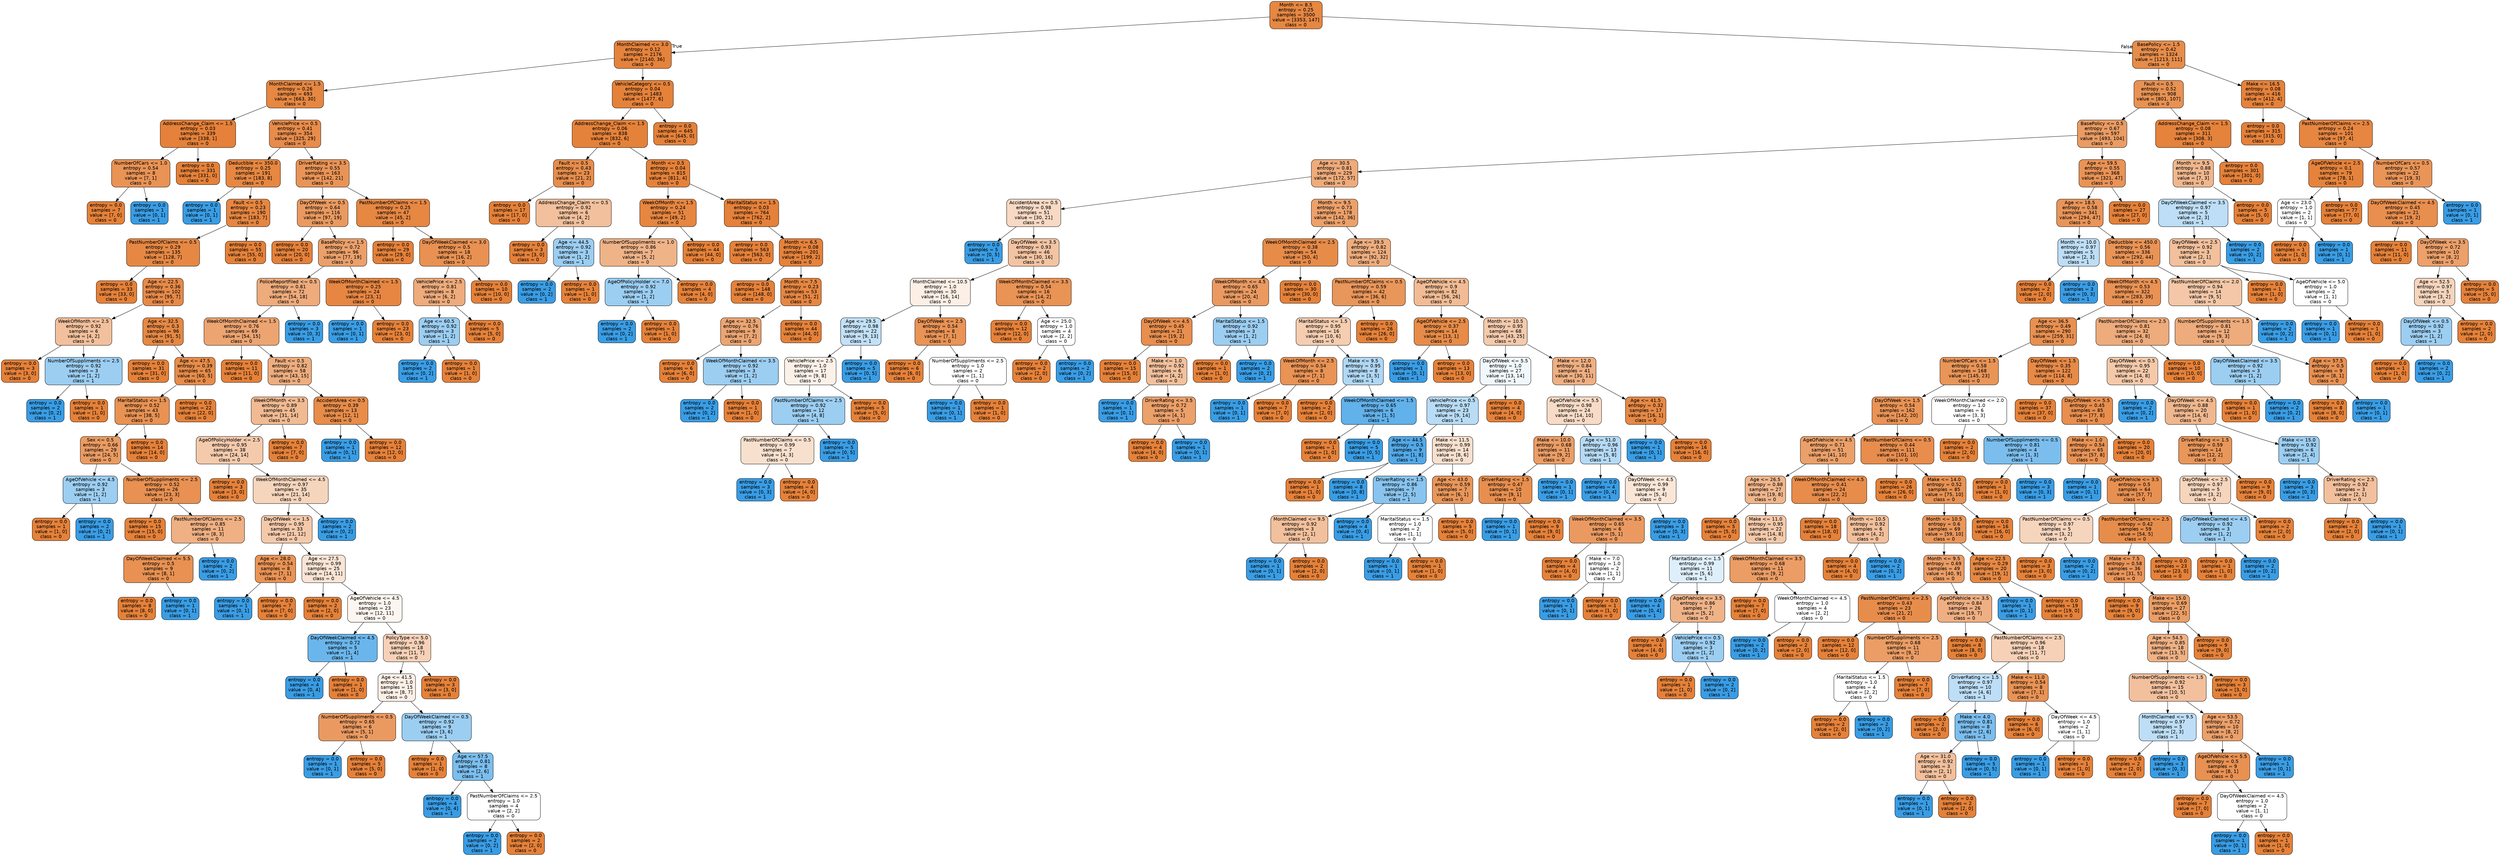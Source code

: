 digraph Tree {
node [shape=box, style="filled, rounded", color="black", fontname=helvetica] ;
edge [fontname=helvetica] ;
0 [label="Month <= 8.5\nentropy = 0.25\nsamples = 3500\nvalue = [3353, 147]\nclass = 0", fillcolor="#e68742"] ;
1 [label="MonthClaimed <= 3.0\nentropy = 0.12\nsamples = 2176\nvalue = [2140, 36]\nclass = 0", fillcolor="#e5833c"] ;
0 -> 1 [labeldistance=2.5, labelangle=45, headlabel="True"] ;
2 [label="MonthClaimed <= 1.5\nentropy = 0.26\nsamples = 693\nvalue = [663, 30]\nclass = 0", fillcolor="#e68742"] ;
1 -> 2 ;
3 [label="AddressChange_Claim <= 1.5\nentropy = 0.03\nsamples = 339\nvalue = [338, 1]\nclass = 0", fillcolor="#e5813a"] ;
2 -> 3 ;
4 [label="NumberOfCars <= 1.0\nentropy = 0.54\nsamples = 8\nvalue = [7, 1]\nclass = 0", fillcolor="#e99355"] ;
3 -> 4 ;
5 [label="entropy = 0.0\nsamples = 7\nvalue = [7, 0]\nclass = 0", fillcolor="#e58139"] ;
4 -> 5 ;
6 [label="entropy = 0.0\nsamples = 1\nvalue = [0, 1]\nclass = 1", fillcolor="#399de5"] ;
4 -> 6 ;
7 [label="entropy = 0.0\nsamples = 331\nvalue = [331, 0]\nclass = 0", fillcolor="#e58139"] ;
3 -> 7 ;
8 [label="VehiclePrice <= 0.5\nentropy = 0.41\nsamples = 354\nvalue = [325, 29]\nclass = 0", fillcolor="#e78c4b"] ;
2 -> 8 ;
9 [label="Deductible <= 350.0\nentropy = 0.25\nsamples = 191\nvalue = [183, 8]\nclass = 0", fillcolor="#e68742"] ;
8 -> 9 ;
10 [label="entropy = 0.0\nsamples = 1\nvalue = [0, 1]\nclass = 1", fillcolor="#399de5"] ;
9 -> 10 ;
11 [label="Fault <= 0.5\nentropy = 0.23\nsamples = 190\nvalue = [183, 7]\nclass = 0", fillcolor="#e68641"] ;
9 -> 11 ;
12 [label="PastNumberOfClaims <= 0.5\nentropy = 0.29\nsamples = 135\nvalue = [128, 7]\nclass = 0", fillcolor="#e68844"] ;
11 -> 12 ;
13 [label="entropy = 0.0\nsamples = 33\nvalue = [33, 0]\nclass = 0", fillcolor="#e58139"] ;
12 -> 13 ;
14 [label="Age <= 22.5\nentropy = 0.36\nsamples = 102\nvalue = [95, 7]\nclass = 0", fillcolor="#e78a48"] ;
12 -> 14 ;
15 [label="WeekOfMonth <= 2.5\nentropy = 0.92\nsamples = 6\nvalue = [4, 2]\nclass = 0", fillcolor="#f2c09c"] ;
14 -> 15 ;
16 [label="entropy = 0.0\nsamples = 3\nvalue = [3, 0]\nclass = 0", fillcolor="#e58139"] ;
15 -> 16 ;
17 [label="NumberOfSuppliments <= 2.5\nentropy = 0.92\nsamples = 3\nvalue = [1, 2]\nclass = 1", fillcolor="#9ccef2"] ;
15 -> 17 ;
18 [label="entropy = 0.0\nsamples = 2\nvalue = [0, 2]\nclass = 1", fillcolor="#399de5"] ;
17 -> 18 ;
19 [label="entropy = 0.0\nsamples = 1\nvalue = [1, 0]\nclass = 0", fillcolor="#e58139"] ;
17 -> 19 ;
20 [label="Age <= 32.5\nentropy = 0.3\nsamples = 96\nvalue = [91, 5]\nclass = 0", fillcolor="#e68844"] ;
14 -> 20 ;
21 [label="entropy = 0.0\nsamples = 31\nvalue = [31, 0]\nclass = 0", fillcolor="#e58139"] ;
20 -> 21 ;
22 [label="Age <= 47.5\nentropy = 0.39\nsamples = 65\nvalue = [60, 5]\nclass = 0", fillcolor="#e78c49"] ;
20 -> 22 ;
23 [label="MaritalStatus <= 1.5\nentropy = 0.52\nsamples = 43\nvalue = [38, 5]\nclass = 0", fillcolor="#e89253"] ;
22 -> 23 ;
24 [label="Sex <= 0.5\nentropy = 0.66\nsamples = 29\nvalue = [24, 5]\nclass = 0", fillcolor="#ea9b62"] ;
23 -> 24 ;
25 [label="AgeOfVehicle <= 4.5\nentropy = 0.92\nsamples = 3\nvalue = [1, 2]\nclass = 1", fillcolor="#9ccef2"] ;
24 -> 25 ;
26 [label="entropy = 0.0\nsamples = 1\nvalue = [1, 0]\nclass = 0", fillcolor="#e58139"] ;
25 -> 26 ;
27 [label="entropy = 0.0\nsamples = 2\nvalue = [0, 2]\nclass = 1", fillcolor="#399de5"] ;
25 -> 27 ;
28 [label="NumberOfSuppliments <= 2.5\nentropy = 0.52\nsamples = 26\nvalue = [23, 3]\nclass = 0", fillcolor="#e89153"] ;
24 -> 28 ;
29 [label="entropy = 0.0\nsamples = 15\nvalue = [15, 0]\nclass = 0", fillcolor="#e58139"] ;
28 -> 29 ;
30 [label="PastNumberOfClaims <= 2.5\nentropy = 0.85\nsamples = 11\nvalue = [8, 3]\nclass = 0", fillcolor="#efb083"] ;
28 -> 30 ;
31 [label="DayOfWeekClaimed <= 5.5\nentropy = 0.5\nsamples = 9\nvalue = [8, 1]\nclass = 0", fillcolor="#e89152"] ;
30 -> 31 ;
32 [label="entropy = 0.0\nsamples = 8\nvalue = [8, 0]\nclass = 0", fillcolor="#e58139"] ;
31 -> 32 ;
33 [label="entropy = 0.0\nsamples = 1\nvalue = [0, 1]\nclass = 1", fillcolor="#399de5"] ;
31 -> 33 ;
34 [label="entropy = 0.0\nsamples = 2\nvalue = [0, 2]\nclass = 1", fillcolor="#399de5"] ;
30 -> 34 ;
35 [label="entropy = 0.0\nsamples = 14\nvalue = [14, 0]\nclass = 0", fillcolor="#e58139"] ;
23 -> 35 ;
36 [label="entropy = 0.0\nsamples = 22\nvalue = [22, 0]\nclass = 0", fillcolor="#e58139"] ;
22 -> 36 ;
37 [label="entropy = 0.0\nsamples = 55\nvalue = [55, 0]\nclass = 0", fillcolor="#e58139"] ;
11 -> 37 ;
38 [label="DriverRating <= 3.5\nentropy = 0.55\nsamples = 163\nvalue = [142, 21]\nclass = 0", fillcolor="#e99456"] ;
8 -> 38 ;
39 [label="DayOfWeek <= 0.5\nentropy = 0.64\nsamples = 116\nvalue = [97, 19]\nclass = 0", fillcolor="#ea9a60"] ;
38 -> 39 ;
40 [label="entropy = 0.0\nsamples = 20\nvalue = [20, 0]\nclass = 0", fillcolor="#e58139"] ;
39 -> 40 ;
41 [label="BasePolicy <= 1.5\nentropy = 0.72\nsamples = 96\nvalue = [77, 19]\nclass = 0", fillcolor="#eba06a"] ;
39 -> 41 ;
42 [label="PoliceReportFiled <= 0.5\nentropy = 0.81\nsamples = 72\nvalue = [54, 18]\nclass = 0", fillcolor="#eeab7b"] ;
41 -> 42 ;
43 [label="WeekOfMonthClaimed <= 1.5\nentropy = 0.76\nsamples = 69\nvalue = [54, 15]\nclass = 0", fillcolor="#eca470"] ;
42 -> 43 ;
44 [label="entropy = 0.0\nsamples = 11\nvalue = [11, 0]\nclass = 0", fillcolor="#e58139"] ;
43 -> 44 ;
45 [label="Fault <= 0.5\nentropy = 0.82\nsamples = 58\nvalue = [43, 15]\nclass = 0", fillcolor="#eead7e"] ;
43 -> 45 ;
46 [label="WeekOfMonth <= 3.5\nentropy = 0.89\nsamples = 45\nvalue = [31, 14]\nclass = 0", fillcolor="#f1ba92"] ;
45 -> 46 ;
47 [label="AgeOfPolicyHolder <= 2.5\nentropy = 0.95\nsamples = 38\nvalue = [24, 14]\nclass = 0", fillcolor="#f4caac"] ;
46 -> 47 ;
48 [label="entropy = 0.0\nsamples = 3\nvalue = [3, 0]\nclass = 0", fillcolor="#e58139"] ;
47 -> 48 ;
49 [label="WeekOfMonthClaimed <= 4.5\nentropy = 0.97\nsamples = 35\nvalue = [21, 14]\nclass = 0", fillcolor="#f6d5bd"] ;
47 -> 49 ;
50 [label="DayOfWeek <= 1.5\nentropy = 0.95\nsamples = 33\nvalue = [21, 12]\nclass = 0", fillcolor="#f4c9aa"] ;
49 -> 50 ;
51 [label="Age <= 28.0\nentropy = 0.54\nsamples = 8\nvalue = [7, 1]\nclass = 0", fillcolor="#e99355"] ;
50 -> 51 ;
52 [label="entropy = 0.0\nsamples = 1\nvalue = [0, 1]\nclass = 1", fillcolor="#399de5"] ;
51 -> 52 ;
53 [label="entropy = 0.0\nsamples = 7\nvalue = [7, 0]\nclass = 0", fillcolor="#e58139"] ;
51 -> 53 ;
54 [label="Age <= 27.5\nentropy = 0.99\nsamples = 25\nvalue = [14, 11]\nclass = 0", fillcolor="#f9e4d5"] ;
50 -> 54 ;
55 [label="entropy = 0.0\nsamples = 2\nvalue = [2, 0]\nclass = 0", fillcolor="#e58139"] ;
54 -> 55 ;
56 [label="AgeOfVehicle <= 4.5\nentropy = 1.0\nsamples = 23\nvalue = [12, 11]\nclass = 0", fillcolor="#fdf5ef"] ;
54 -> 56 ;
57 [label="DayOfWeekClaimed <= 4.5\nentropy = 0.72\nsamples = 5\nvalue = [1, 4]\nclass = 1", fillcolor="#6ab6ec"] ;
56 -> 57 ;
58 [label="entropy = 0.0\nsamples = 4\nvalue = [0, 4]\nclass = 1", fillcolor="#399de5"] ;
57 -> 58 ;
59 [label="entropy = 0.0\nsamples = 1\nvalue = [1, 0]\nclass = 0", fillcolor="#e58139"] ;
57 -> 59 ;
60 [label="PolicyType <= 5.0\nentropy = 0.96\nsamples = 18\nvalue = [11, 7]\nclass = 0", fillcolor="#f6d1b7"] ;
56 -> 60 ;
61 [label="Age <= 41.5\nentropy = 1.0\nsamples = 15\nvalue = [8, 7]\nclass = 0", fillcolor="#fcefe6"] ;
60 -> 61 ;
62 [label="NumberOfSuppliments <= 0.5\nentropy = 0.65\nsamples = 6\nvalue = [5, 1]\nclass = 0", fillcolor="#ea9a61"] ;
61 -> 62 ;
63 [label="entropy = 0.0\nsamples = 1\nvalue = [0, 1]\nclass = 1", fillcolor="#399de5"] ;
62 -> 63 ;
64 [label="entropy = 0.0\nsamples = 5\nvalue = [5, 0]\nclass = 0", fillcolor="#e58139"] ;
62 -> 64 ;
65 [label="DayOfWeekClaimed <= 0.5\nentropy = 0.92\nsamples = 9\nvalue = [3, 6]\nclass = 1", fillcolor="#9ccef2"] ;
61 -> 65 ;
66 [label="entropy = 0.0\nsamples = 1\nvalue = [1, 0]\nclass = 0", fillcolor="#e58139"] ;
65 -> 66 ;
67 [label="Age <= 57.5\nentropy = 0.81\nsamples = 8\nvalue = [2, 6]\nclass = 1", fillcolor="#7bbeee"] ;
65 -> 67 ;
68 [label="entropy = 0.0\nsamples = 4\nvalue = [0, 4]\nclass = 1", fillcolor="#399de5"] ;
67 -> 68 ;
69 [label="PastNumberOfClaims <= 2.5\nentropy = 1.0\nsamples = 4\nvalue = [2, 2]\nclass = 0", fillcolor="#ffffff"] ;
67 -> 69 ;
70 [label="entropy = 0.0\nsamples = 2\nvalue = [0, 2]\nclass = 1", fillcolor="#399de5"] ;
69 -> 70 ;
71 [label="entropy = 0.0\nsamples = 2\nvalue = [2, 0]\nclass = 0", fillcolor="#e58139"] ;
69 -> 71 ;
72 [label="entropy = 0.0\nsamples = 3\nvalue = [3, 0]\nclass = 0", fillcolor="#e58139"] ;
60 -> 72 ;
73 [label="entropy = 0.0\nsamples = 2\nvalue = [0, 2]\nclass = 1", fillcolor="#399de5"] ;
49 -> 73 ;
74 [label="entropy = 0.0\nsamples = 7\nvalue = [7, 0]\nclass = 0", fillcolor="#e58139"] ;
46 -> 74 ;
75 [label="AccidentArea <= 0.5\nentropy = 0.39\nsamples = 13\nvalue = [12, 1]\nclass = 0", fillcolor="#e78c49"] ;
45 -> 75 ;
76 [label="entropy = 0.0\nsamples = 1\nvalue = [0, 1]\nclass = 1", fillcolor="#399de5"] ;
75 -> 76 ;
77 [label="entropy = 0.0\nsamples = 12\nvalue = [12, 0]\nclass = 0", fillcolor="#e58139"] ;
75 -> 77 ;
78 [label="entropy = 0.0\nsamples = 3\nvalue = [0, 3]\nclass = 1", fillcolor="#399de5"] ;
42 -> 78 ;
79 [label="WeekOfMonthClaimed <= 1.5\nentropy = 0.25\nsamples = 24\nvalue = [23, 1]\nclass = 0", fillcolor="#e68642"] ;
41 -> 79 ;
80 [label="entropy = 0.0\nsamples = 1\nvalue = [0, 1]\nclass = 1", fillcolor="#399de5"] ;
79 -> 80 ;
81 [label="entropy = 0.0\nsamples = 23\nvalue = [23, 0]\nclass = 0", fillcolor="#e58139"] ;
79 -> 81 ;
82 [label="PastNumberOfClaims <= 1.5\nentropy = 0.25\nsamples = 47\nvalue = [45, 2]\nclass = 0", fillcolor="#e68742"] ;
38 -> 82 ;
83 [label="entropy = 0.0\nsamples = 29\nvalue = [29, 0]\nclass = 0", fillcolor="#e58139"] ;
82 -> 83 ;
84 [label="DayOfWeekClaimed <= 3.0\nentropy = 0.5\nsamples = 18\nvalue = [16, 2]\nclass = 0", fillcolor="#e89152"] ;
82 -> 84 ;
85 [label="VehiclePrice <= 2.5\nentropy = 0.81\nsamples = 8\nvalue = [6, 2]\nclass = 0", fillcolor="#eeab7b"] ;
84 -> 85 ;
86 [label="Age <= 60.5\nentropy = 0.92\nsamples = 3\nvalue = [1, 2]\nclass = 1", fillcolor="#9ccef2"] ;
85 -> 86 ;
87 [label="entropy = 0.0\nsamples = 2\nvalue = [0, 2]\nclass = 1", fillcolor="#399de5"] ;
86 -> 87 ;
88 [label="entropy = 0.0\nsamples = 1\nvalue = [1, 0]\nclass = 0", fillcolor="#e58139"] ;
86 -> 88 ;
89 [label="entropy = 0.0\nsamples = 5\nvalue = [5, 0]\nclass = 0", fillcolor="#e58139"] ;
85 -> 89 ;
90 [label="entropy = 0.0\nsamples = 10\nvalue = [10, 0]\nclass = 0", fillcolor="#e58139"] ;
84 -> 90 ;
91 [label="VehicleCategory <= 0.5\nentropy = 0.04\nsamples = 1483\nvalue = [1477, 6]\nclass = 0", fillcolor="#e5823a"] ;
1 -> 91 ;
92 [label="AddressChange_Claim <= 1.5\nentropy = 0.06\nsamples = 838\nvalue = [832, 6]\nclass = 0", fillcolor="#e5823a"] ;
91 -> 92 ;
93 [label="Fault <= 0.5\nentropy = 0.43\nsamples = 23\nvalue = [21, 2]\nclass = 0", fillcolor="#e78d4c"] ;
92 -> 93 ;
94 [label="entropy = 0.0\nsamples = 17\nvalue = [17, 0]\nclass = 0", fillcolor="#e58139"] ;
93 -> 94 ;
95 [label="AddressChange_Claim <= 0.5\nentropy = 0.92\nsamples = 6\nvalue = [4, 2]\nclass = 0", fillcolor="#f2c09c"] ;
93 -> 95 ;
96 [label="entropy = 0.0\nsamples = 3\nvalue = [3, 0]\nclass = 0", fillcolor="#e58139"] ;
95 -> 96 ;
97 [label="Age <= 44.5\nentropy = 0.92\nsamples = 3\nvalue = [1, 2]\nclass = 1", fillcolor="#9ccef2"] ;
95 -> 97 ;
98 [label="entropy = 0.0\nsamples = 2\nvalue = [0, 2]\nclass = 1", fillcolor="#399de5"] ;
97 -> 98 ;
99 [label="entropy = 0.0\nsamples = 1\nvalue = [1, 0]\nclass = 0", fillcolor="#e58139"] ;
97 -> 99 ;
100 [label="Month <= 0.5\nentropy = 0.04\nsamples = 815\nvalue = [811, 4]\nclass = 0", fillcolor="#e5823a"] ;
92 -> 100 ;
101 [label="WeekOfMonth <= 1.5\nentropy = 0.24\nsamples = 51\nvalue = [49, 2]\nclass = 0", fillcolor="#e68641"] ;
100 -> 101 ;
102 [label="NumberOfSuppliments <= 1.0\nentropy = 0.86\nsamples = 7\nvalue = [5, 2]\nclass = 0", fillcolor="#efb388"] ;
101 -> 102 ;
103 [label="AgeOfPolicyHolder <= 7.0\nentropy = 0.92\nsamples = 3\nvalue = [1, 2]\nclass = 1", fillcolor="#9ccef2"] ;
102 -> 103 ;
104 [label="entropy = 0.0\nsamples = 2\nvalue = [0, 2]\nclass = 1", fillcolor="#399de5"] ;
103 -> 104 ;
105 [label="entropy = 0.0\nsamples = 1\nvalue = [1, 0]\nclass = 0", fillcolor="#e58139"] ;
103 -> 105 ;
106 [label="entropy = 0.0\nsamples = 4\nvalue = [4, 0]\nclass = 0", fillcolor="#e58139"] ;
102 -> 106 ;
107 [label="entropy = 0.0\nsamples = 44\nvalue = [44, 0]\nclass = 0", fillcolor="#e58139"] ;
101 -> 107 ;
108 [label="MaritalStatus <= 1.5\nentropy = 0.03\nsamples = 764\nvalue = [762, 2]\nclass = 0", fillcolor="#e5813a"] ;
100 -> 108 ;
109 [label="entropy = 0.0\nsamples = 563\nvalue = [563, 0]\nclass = 0", fillcolor="#e58139"] ;
108 -> 109 ;
110 [label="Month <= 6.5\nentropy = 0.08\nsamples = 201\nvalue = [199, 2]\nclass = 0", fillcolor="#e5823b"] ;
108 -> 110 ;
111 [label="entropy = 0.0\nsamples = 148\nvalue = [148, 0]\nclass = 0", fillcolor="#e58139"] ;
110 -> 111 ;
112 [label="Month <= 7.5\nentropy = 0.23\nsamples = 53\nvalue = [51, 2]\nclass = 0", fillcolor="#e68641"] ;
110 -> 112 ;
113 [label="Age <= 32.5\nentropy = 0.76\nsamples = 9\nvalue = [7, 2]\nclass = 0", fillcolor="#eca572"] ;
112 -> 113 ;
114 [label="entropy = 0.0\nsamples = 6\nvalue = [6, 0]\nclass = 0", fillcolor="#e58139"] ;
113 -> 114 ;
115 [label="WeekOfMonthClaimed <= 3.5\nentropy = 0.92\nsamples = 3\nvalue = [1, 2]\nclass = 1", fillcolor="#9ccef2"] ;
113 -> 115 ;
116 [label="entropy = 0.0\nsamples = 2\nvalue = [0, 2]\nclass = 1", fillcolor="#399de5"] ;
115 -> 116 ;
117 [label="entropy = 0.0\nsamples = 1\nvalue = [1, 0]\nclass = 0", fillcolor="#e58139"] ;
115 -> 117 ;
118 [label="entropy = 0.0\nsamples = 44\nvalue = [44, 0]\nclass = 0", fillcolor="#e58139"] ;
112 -> 118 ;
119 [label="entropy = 0.0\nsamples = 645\nvalue = [645, 0]\nclass = 0", fillcolor="#e58139"] ;
91 -> 119 ;
120 [label="BasePolicy <= 1.5\nentropy = 0.42\nsamples = 1324\nvalue = [1213, 111]\nclass = 0", fillcolor="#e78d4b"] ;
0 -> 120 [labeldistance=2.5, labelangle=-45, headlabel="False"] ;
121 [label="Fault <= 0.5\nentropy = 0.52\nsamples = 908\nvalue = [801, 107]\nclass = 0", fillcolor="#e89253"] ;
120 -> 121 ;
122 [label="BasePolicy <= 0.5\nentropy = 0.67\nsamples = 597\nvalue = [493, 104]\nclass = 0", fillcolor="#ea9c63"] ;
121 -> 122 ;
123 [label="Age <= 30.5\nentropy = 0.81\nsamples = 229\nvalue = [172, 57]\nclass = 0", fillcolor="#eeab7b"] ;
122 -> 123 ;
124 [label="AccidentArea <= 0.5\nentropy = 0.98\nsamples = 51\nvalue = [30, 21]\nclass = 0", fillcolor="#f7d9c4"] ;
123 -> 124 ;
125 [label="entropy = 0.0\nsamples = 5\nvalue = [0, 5]\nclass = 1", fillcolor="#399de5"] ;
124 -> 125 ;
126 [label="DayOfWeek <= 3.5\nentropy = 0.93\nsamples = 46\nvalue = [30, 16]\nclass = 0", fillcolor="#f3c4a3"] ;
124 -> 126 ;
127 [label="MonthClaimed <= 10.5\nentropy = 1.0\nsamples = 30\nvalue = [16, 14]\nclass = 0", fillcolor="#fcefe6"] ;
126 -> 127 ;
128 [label="Age <= 29.5\nentropy = 0.98\nsamples = 22\nvalue = [9, 13]\nclass = 1", fillcolor="#c2e1f7"] ;
127 -> 128 ;
129 [label="VehiclePrice <= 2.5\nentropy = 1.0\nsamples = 17\nvalue = [9, 8]\nclass = 0", fillcolor="#fcf1e9"] ;
128 -> 129 ;
130 [label="PastNumberOfClaims <= 2.5\nentropy = 0.92\nsamples = 12\nvalue = [4, 8]\nclass = 1", fillcolor="#9ccef2"] ;
129 -> 130 ;
131 [label="PastNumberOfClaims <= 0.5\nentropy = 0.99\nsamples = 7\nvalue = [4, 3]\nclass = 0", fillcolor="#f8e0ce"] ;
130 -> 131 ;
132 [label="entropy = 0.0\nsamples = 3\nvalue = [0, 3]\nclass = 1", fillcolor="#399de5"] ;
131 -> 132 ;
133 [label="entropy = 0.0\nsamples = 4\nvalue = [4, 0]\nclass = 0", fillcolor="#e58139"] ;
131 -> 133 ;
134 [label="entropy = 0.0\nsamples = 5\nvalue = [0, 5]\nclass = 1", fillcolor="#399de5"] ;
130 -> 134 ;
135 [label="entropy = 0.0\nsamples = 5\nvalue = [5, 0]\nclass = 0", fillcolor="#e58139"] ;
129 -> 135 ;
136 [label="entropy = 0.0\nsamples = 5\nvalue = [0, 5]\nclass = 1", fillcolor="#399de5"] ;
128 -> 136 ;
137 [label="DayOfWeek <= 2.5\nentropy = 0.54\nsamples = 8\nvalue = [7, 1]\nclass = 0", fillcolor="#e99355"] ;
127 -> 137 ;
138 [label="entropy = 0.0\nsamples = 6\nvalue = [6, 0]\nclass = 0", fillcolor="#e58139"] ;
137 -> 138 ;
139 [label="NumberOfSuppliments <= 2.5\nentropy = 1.0\nsamples = 2\nvalue = [1, 1]\nclass = 0", fillcolor="#ffffff"] ;
137 -> 139 ;
140 [label="entropy = 0.0\nsamples = 1\nvalue = [0, 1]\nclass = 1", fillcolor="#399de5"] ;
139 -> 140 ;
141 [label="entropy = 0.0\nsamples = 1\nvalue = [1, 0]\nclass = 0", fillcolor="#e58139"] ;
139 -> 141 ;
142 [label="WeekOfMonthClaimed <= 3.5\nentropy = 0.54\nsamples = 16\nvalue = [14, 2]\nclass = 0", fillcolor="#e99355"] ;
126 -> 142 ;
143 [label="entropy = 0.0\nsamples = 12\nvalue = [12, 0]\nclass = 0", fillcolor="#e58139"] ;
142 -> 143 ;
144 [label="Age <= 25.0\nentropy = 1.0\nsamples = 4\nvalue = [2, 2]\nclass = 0", fillcolor="#ffffff"] ;
142 -> 144 ;
145 [label="entropy = 0.0\nsamples = 2\nvalue = [2, 0]\nclass = 0", fillcolor="#e58139"] ;
144 -> 145 ;
146 [label="entropy = 0.0\nsamples = 2\nvalue = [0, 2]\nclass = 1", fillcolor="#399de5"] ;
144 -> 146 ;
147 [label="Month <= 9.5\nentropy = 0.73\nsamples = 178\nvalue = [142, 36]\nclass = 0", fillcolor="#eca16b"] ;
123 -> 147 ;
148 [label="WeekOfMonthClaimed <= 2.5\nentropy = 0.38\nsamples = 54\nvalue = [50, 4]\nclass = 0", fillcolor="#e78b49"] ;
147 -> 148 ;
149 [label="WeekOfMonth <= 4.5\nentropy = 0.65\nsamples = 24\nvalue = [20, 4]\nclass = 0", fillcolor="#ea9a61"] ;
148 -> 149 ;
150 [label="DayOfWeek <= 4.5\nentropy = 0.45\nsamples = 21\nvalue = [19, 2]\nclass = 0", fillcolor="#e88e4e"] ;
149 -> 150 ;
151 [label="entropy = 0.0\nsamples = 15\nvalue = [15, 0]\nclass = 0", fillcolor="#e58139"] ;
150 -> 151 ;
152 [label="Make <= 1.0\nentropy = 0.92\nsamples = 6\nvalue = [4, 2]\nclass = 0", fillcolor="#f2c09c"] ;
150 -> 152 ;
153 [label="entropy = 0.0\nsamples = 1\nvalue = [0, 1]\nclass = 1", fillcolor="#399de5"] ;
152 -> 153 ;
154 [label="DriverRating <= 3.5\nentropy = 0.72\nsamples = 5\nvalue = [4, 1]\nclass = 0", fillcolor="#eca06a"] ;
152 -> 154 ;
155 [label="entropy = 0.0\nsamples = 4\nvalue = [4, 0]\nclass = 0", fillcolor="#e58139"] ;
154 -> 155 ;
156 [label="entropy = 0.0\nsamples = 1\nvalue = [0, 1]\nclass = 1", fillcolor="#399de5"] ;
154 -> 156 ;
157 [label="MaritalStatus <= 1.5\nentropy = 0.92\nsamples = 3\nvalue = [1, 2]\nclass = 1", fillcolor="#9ccef2"] ;
149 -> 157 ;
158 [label="entropy = 0.0\nsamples = 1\nvalue = [1, 0]\nclass = 0", fillcolor="#e58139"] ;
157 -> 158 ;
159 [label="entropy = 0.0\nsamples = 2\nvalue = [0, 2]\nclass = 1", fillcolor="#399de5"] ;
157 -> 159 ;
160 [label="entropy = 0.0\nsamples = 30\nvalue = [30, 0]\nclass = 0", fillcolor="#e58139"] ;
148 -> 160 ;
161 [label="Age <= 39.5\nentropy = 0.82\nsamples = 124\nvalue = [92, 32]\nclass = 0", fillcolor="#eead7e"] ;
147 -> 161 ;
162 [label="PastNumberOfClaims <= 0.5\nentropy = 0.59\nsamples = 42\nvalue = [36, 6]\nclass = 0", fillcolor="#e9965a"] ;
161 -> 162 ;
163 [label="MaritalStatus <= 1.5\nentropy = 0.95\nsamples = 16\nvalue = [10, 6]\nclass = 0", fillcolor="#f5cdb0"] ;
162 -> 163 ;
164 [label="WeekOfMonth <= 2.5\nentropy = 0.54\nsamples = 8\nvalue = [7, 1]\nclass = 0", fillcolor="#e99355"] ;
163 -> 164 ;
165 [label="entropy = 0.0\nsamples = 1\nvalue = [0, 1]\nclass = 1", fillcolor="#399de5"] ;
164 -> 165 ;
166 [label="entropy = 0.0\nsamples = 7\nvalue = [7, 0]\nclass = 0", fillcolor="#e58139"] ;
164 -> 166 ;
167 [label="Make <= 9.5\nentropy = 0.95\nsamples = 8\nvalue = [3, 5]\nclass = 1", fillcolor="#b0d8f5"] ;
163 -> 167 ;
168 [label="entropy = 0.0\nsamples = 2\nvalue = [2, 0]\nclass = 0", fillcolor="#e58139"] ;
167 -> 168 ;
169 [label="WeekOfMonthClaimed <= 1.5\nentropy = 0.65\nsamples = 6\nvalue = [1, 5]\nclass = 1", fillcolor="#61b1ea"] ;
167 -> 169 ;
170 [label="entropy = 0.0\nsamples = 1\nvalue = [1, 0]\nclass = 0", fillcolor="#e58139"] ;
169 -> 170 ;
171 [label="entropy = 0.0\nsamples = 5\nvalue = [0, 5]\nclass = 1", fillcolor="#399de5"] ;
169 -> 171 ;
172 [label="entropy = 0.0\nsamples = 26\nvalue = [26, 0]\nclass = 0", fillcolor="#e58139"] ;
162 -> 172 ;
173 [label="AgeOfVehicle <= 4.5\nentropy = 0.9\nsamples = 82\nvalue = [56, 26]\nclass = 0", fillcolor="#f1bc95"] ;
161 -> 173 ;
174 [label="AgeOfVehicle <= 2.5\nentropy = 0.37\nsamples = 14\nvalue = [13, 1]\nclass = 0", fillcolor="#e78b48"] ;
173 -> 174 ;
175 [label="entropy = 0.0\nsamples = 1\nvalue = [0, 1]\nclass = 1", fillcolor="#399de5"] ;
174 -> 175 ;
176 [label="entropy = 0.0\nsamples = 13\nvalue = [13, 0]\nclass = 0", fillcolor="#e58139"] ;
174 -> 176 ;
177 [label="Month <= 10.5\nentropy = 0.95\nsamples = 68\nvalue = [43, 25]\nclass = 0", fillcolor="#f4caac"] ;
173 -> 177 ;
178 [label="DayOfWeek <= 5.5\nentropy = 1.0\nsamples = 27\nvalue = [13, 14]\nclass = 1", fillcolor="#f1f8fd"] ;
177 -> 178 ;
179 [label="VehiclePrice <= 0.5\nentropy = 0.97\nsamples = 23\nvalue = [9, 14]\nclass = 1", fillcolor="#b8dcf6"] ;
178 -> 179 ;
180 [label="Age <= 44.5\nentropy = 0.5\nsamples = 9\nvalue = [1, 8]\nclass = 1", fillcolor="#52a9e8"] ;
179 -> 180 ;
181 [label="entropy = 0.0\nsamples = 1\nvalue = [1, 0]\nclass = 0", fillcolor="#e58139"] ;
180 -> 181 ;
182 [label="entropy = 0.0\nsamples = 8\nvalue = [0, 8]\nclass = 1", fillcolor="#399de5"] ;
180 -> 182 ;
183 [label="Make <= 11.5\nentropy = 0.99\nsamples = 14\nvalue = [8, 6]\nclass = 0", fillcolor="#f8e0ce"] ;
179 -> 183 ;
184 [label="DriverRating <= 1.5\nentropy = 0.86\nsamples = 7\nvalue = [2, 5]\nclass = 1", fillcolor="#88c4ef"] ;
183 -> 184 ;
185 [label="MonthClaimed <= 9.5\nentropy = 0.92\nsamples = 3\nvalue = [2, 1]\nclass = 0", fillcolor="#f2c09c"] ;
184 -> 185 ;
186 [label="entropy = 0.0\nsamples = 1\nvalue = [0, 1]\nclass = 1", fillcolor="#399de5"] ;
185 -> 186 ;
187 [label="entropy = 0.0\nsamples = 2\nvalue = [2, 0]\nclass = 0", fillcolor="#e58139"] ;
185 -> 187 ;
188 [label="entropy = 0.0\nsamples = 4\nvalue = [0, 4]\nclass = 1", fillcolor="#399de5"] ;
184 -> 188 ;
189 [label="Age <= 43.0\nentropy = 0.59\nsamples = 7\nvalue = [6, 1]\nclass = 0", fillcolor="#e9965a"] ;
183 -> 189 ;
190 [label="MaritalStatus <= 1.5\nentropy = 1.0\nsamples = 2\nvalue = [1, 1]\nclass = 0", fillcolor="#ffffff"] ;
189 -> 190 ;
191 [label="entropy = 0.0\nsamples = 1\nvalue = [0, 1]\nclass = 1", fillcolor="#399de5"] ;
190 -> 191 ;
192 [label="entropy = 0.0\nsamples = 1\nvalue = [1, 0]\nclass = 0", fillcolor="#e58139"] ;
190 -> 192 ;
193 [label="entropy = 0.0\nsamples = 5\nvalue = [5, 0]\nclass = 0", fillcolor="#e58139"] ;
189 -> 193 ;
194 [label="entropy = 0.0\nsamples = 4\nvalue = [4, 0]\nclass = 0", fillcolor="#e58139"] ;
178 -> 194 ;
195 [label="Make <= 12.0\nentropy = 0.84\nsamples = 41\nvalue = [30, 11]\nclass = 0", fillcolor="#efaf82"] ;
177 -> 195 ;
196 [label="AgeOfVehicle <= 5.5\nentropy = 0.98\nsamples = 24\nvalue = [14, 10]\nclass = 0", fillcolor="#f8dbc6"] ;
195 -> 196 ;
197 [label="Make <= 10.0\nentropy = 0.68\nsamples = 11\nvalue = [9, 2]\nclass = 0", fillcolor="#eb9d65"] ;
196 -> 197 ;
198 [label="DriverRating <= 1.5\nentropy = 0.47\nsamples = 10\nvalue = [9, 1]\nclass = 0", fillcolor="#e88f4f"] ;
197 -> 198 ;
199 [label="entropy = 0.0\nsamples = 1\nvalue = [0, 1]\nclass = 1", fillcolor="#399de5"] ;
198 -> 199 ;
200 [label="entropy = 0.0\nsamples = 9\nvalue = [9, 0]\nclass = 0", fillcolor="#e58139"] ;
198 -> 200 ;
201 [label="entropy = 0.0\nsamples = 1\nvalue = [0, 1]\nclass = 1", fillcolor="#399de5"] ;
197 -> 201 ;
202 [label="Age <= 51.0\nentropy = 0.96\nsamples = 13\nvalue = [5, 8]\nclass = 1", fillcolor="#b5daf5"] ;
196 -> 202 ;
203 [label="entropy = 0.0\nsamples = 4\nvalue = [0, 4]\nclass = 1", fillcolor="#399de5"] ;
202 -> 203 ;
204 [label="DayOfWeek <= 4.5\nentropy = 0.99\nsamples = 9\nvalue = [5, 4]\nclass = 0", fillcolor="#fae6d7"] ;
202 -> 204 ;
205 [label="WeekOfMonthClaimed <= 3.5\nentropy = 0.65\nsamples = 6\nvalue = [5, 1]\nclass = 0", fillcolor="#ea9a61"] ;
204 -> 205 ;
206 [label="entropy = 0.0\nsamples = 4\nvalue = [4, 0]\nclass = 0", fillcolor="#e58139"] ;
205 -> 206 ;
207 [label="Make <= 7.0\nentropy = 1.0\nsamples = 2\nvalue = [1, 1]\nclass = 0", fillcolor="#ffffff"] ;
205 -> 207 ;
208 [label="entropy = 0.0\nsamples = 1\nvalue = [0, 1]\nclass = 1", fillcolor="#399de5"] ;
207 -> 208 ;
209 [label="entropy = 0.0\nsamples = 1\nvalue = [1, 0]\nclass = 0", fillcolor="#e58139"] ;
207 -> 209 ;
210 [label="entropy = 0.0\nsamples = 3\nvalue = [0, 3]\nclass = 1", fillcolor="#399de5"] ;
204 -> 210 ;
211 [label="Age <= 41.5\nentropy = 0.32\nsamples = 17\nvalue = [16, 1]\nclass = 0", fillcolor="#e78945"] ;
195 -> 211 ;
212 [label="entropy = 0.0\nsamples = 1\nvalue = [0, 1]\nclass = 1", fillcolor="#399de5"] ;
211 -> 212 ;
213 [label="entropy = 0.0\nsamples = 16\nvalue = [16, 0]\nclass = 0", fillcolor="#e58139"] ;
211 -> 213 ;
214 [label="Age <= 59.5\nentropy = 0.55\nsamples = 368\nvalue = [321, 47]\nclass = 0", fillcolor="#e99356"] ;
122 -> 214 ;
215 [label="Age <= 18.5\nentropy = 0.58\nsamples = 341\nvalue = [294, 47]\nclass = 0", fillcolor="#e99559"] ;
214 -> 215 ;
216 [label="Month <= 10.0\nentropy = 0.97\nsamples = 5\nvalue = [2, 3]\nclass = 1", fillcolor="#bddef6"] ;
215 -> 216 ;
217 [label="entropy = 0.0\nsamples = 2\nvalue = [2, 0]\nclass = 0", fillcolor="#e58139"] ;
216 -> 217 ;
218 [label="entropy = 0.0\nsamples = 3\nvalue = [0, 3]\nclass = 1", fillcolor="#399de5"] ;
216 -> 218 ;
219 [label="Deductible <= 450.0\nentropy = 0.56\nsamples = 336\nvalue = [292, 44]\nclass = 0", fillcolor="#e99457"] ;
215 -> 219 ;
220 [label="WeekOfMonth <= 4.5\nentropy = 0.53\nsamples = 322\nvalue = [283, 39]\nclass = 0", fillcolor="#e99254"] ;
219 -> 220 ;
221 [label="Age <= 36.5\nentropy = 0.49\nsamples = 290\nvalue = [259, 31]\nclass = 0", fillcolor="#e89051"] ;
220 -> 221 ;
222 [label="NumberOfCars <= 1.5\nentropy = 0.58\nsamples = 168\nvalue = [145, 23]\nclass = 0", fillcolor="#e99558"] ;
221 -> 222 ;
223 [label="DayOfWeek <= 1.5\nentropy = 0.54\nsamples = 162\nvalue = [142, 20]\nclass = 0", fillcolor="#e99355"] ;
222 -> 223 ;
224 [label="AgeOfVehicle <= 4.5\nentropy = 0.71\nsamples = 51\nvalue = [41, 10]\nclass = 0", fillcolor="#eba069"] ;
223 -> 224 ;
225 [label="Age <= 26.5\nentropy = 0.88\nsamples = 27\nvalue = [19, 8]\nclass = 0", fillcolor="#f0b68c"] ;
224 -> 225 ;
226 [label="entropy = 0.0\nsamples = 5\nvalue = [5, 0]\nclass = 0", fillcolor="#e58139"] ;
225 -> 226 ;
227 [label="Make <= 11.0\nentropy = 0.95\nsamples = 22\nvalue = [14, 8]\nclass = 0", fillcolor="#f4c9aa"] ;
225 -> 227 ;
228 [label="MaritalStatus <= 1.5\nentropy = 0.99\nsamples = 11\nvalue = [5, 6]\nclass = 1", fillcolor="#deeffb"] ;
227 -> 228 ;
229 [label="entropy = 0.0\nsamples = 4\nvalue = [0, 4]\nclass = 1", fillcolor="#399de5"] ;
228 -> 229 ;
230 [label="AgeOfVehicle <= 3.5\nentropy = 0.86\nsamples = 7\nvalue = [5, 2]\nclass = 0", fillcolor="#efb388"] ;
228 -> 230 ;
231 [label="entropy = 0.0\nsamples = 4\nvalue = [4, 0]\nclass = 0", fillcolor="#e58139"] ;
230 -> 231 ;
232 [label="VehiclePrice <= 0.5\nentropy = 0.92\nsamples = 3\nvalue = [1, 2]\nclass = 1", fillcolor="#9ccef2"] ;
230 -> 232 ;
233 [label="entropy = 0.0\nsamples = 1\nvalue = [1, 0]\nclass = 0", fillcolor="#e58139"] ;
232 -> 233 ;
234 [label="entropy = 0.0\nsamples = 2\nvalue = [0, 2]\nclass = 1", fillcolor="#399de5"] ;
232 -> 234 ;
235 [label="WeekOfMonthClaimed <= 3.5\nentropy = 0.68\nsamples = 11\nvalue = [9, 2]\nclass = 0", fillcolor="#eb9d65"] ;
227 -> 235 ;
236 [label="entropy = 0.0\nsamples = 7\nvalue = [7, 0]\nclass = 0", fillcolor="#e58139"] ;
235 -> 236 ;
237 [label="WeekOfMonthClaimed <= 4.5\nentropy = 1.0\nsamples = 4\nvalue = [2, 2]\nclass = 0", fillcolor="#ffffff"] ;
235 -> 237 ;
238 [label="entropy = 0.0\nsamples = 2\nvalue = [0, 2]\nclass = 1", fillcolor="#399de5"] ;
237 -> 238 ;
239 [label="entropy = 0.0\nsamples = 2\nvalue = [2, 0]\nclass = 0", fillcolor="#e58139"] ;
237 -> 239 ;
240 [label="WeekOfMonthClaimed <= 4.5\nentropy = 0.41\nsamples = 24\nvalue = [22, 2]\nclass = 0", fillcolor="#e78c4b"] ;
224 -> 240 ;
241 [label="entropy = 0.0\nsamples = 18\nvalue = [18, 0]\nclass = 0", fillcolor="#e58139"] ;
240 -> 241 ;
242 [label="Month <= 10.5\nentropy = 0.92\nsamples = 6\nvalue = [4, 2]\nclass = 0", fillcolor="#f2c09c"] ;
240 -> 242 ;
243 [label="entropy = 0.0\nsamples = 4\nvalue = [4, 0]\nclass = 0", fillcolor="#e58139"] ;
242 -> 243 ;
244 [label="entropy = 0.0\nsamples = 2\nvalue = [0, 2]\nclass = 1", fillcolor="#399de5"] ;
242 -> 244 ;
245 [label="PastNumberOfClaims <= 0.5\nentropy = 0.44\nsamples = 111\nvalue = [101, 10]\nclass = 0", fillcolor="#e88d4d"] ;
223 -> 245 ;
246 [label="entropy = 0.0\nsamples = 26\nvalue = [26, 0]\nclass = 0", fillcolor="#e58139"] ;
245 -> 246 ;
247 [label="Make <= 14.0\nentropy = 0.52\nsamples = 85\nvalue = [75, 10]\nclass = 0", fillcolor="#e89253"] ;
245 -> 247 ;
248 [label="Month <= 10.5\nentropy = 0.6\nsamples = 69\nvalue = [59, 10]\nclass = 0", fillcolor="#e9965b"] ;
247 -> 248 ;
249 [label="Month <= 9.5\nentropy = 0.69\nsamples = 49\nvalue = [40, 9]\nclass = 0", fillcolor="#eb9d66"] ;
248 -> 249 ;
250 [label="PastNumberOfClaims <= 2.5\nentropy = 0.43\nsamples = 23\nvalue = [21, 2]\nclass = 0", fillcolor="#e78d4c"] ;
249 -> 250 ;
251 [label="entropy = 0.0\nsamples = 12\nvalue = [12, 0]\nclass = 0", fillcolor="#e58139"] ;
250 -> 251 ;
252 [label="NumberOfSuppliments <= 2.5\nentropy = 0.68\nsamples = 11\nvalue = [9, 2]\nclass = 0", fillcolor="#eb9d65"] ;
250 -> 252 ;
253 [label="MaritalStatus <= 1.5\nentropy = 1.0\nsamples = 4\nvalue = [2, 2]\nclass = 0", fillcolor="#ffffff"] ;
252 -> 253 ;
254 [label="entropy = 0.0\nsamples = 2\nvalue = [2, 0]\nclass = 0", fillcolor="#e58139"] ;
253 -> 254 ;
255 [label="entropy = 0.0\nsamples = 2\nvalue = [0, 2]\nclass = 1", fillcolor="#399de5"] ;
253 -> 255 ;
256 [label="entropy = 0.0\nsamples = 7\nvalue = [7, 0]\nclass = 0", fillcolor="#e58139"] ;
252 -> 256 ;
257 [label="AgeOfVehicle <= 3.5\nentropy = 0.84\nsamples = 26\nvalue = [19, 7]\nclass = 0", fillcolor="#efaf82"] ;
249 -> 257 ;
258 [label="entropy = 0.0\nsamples = 8\nvalue = [8, 0]\nclass = 0", fillcolor="#e58139"] ;
257 -> 258 ;
259 [label="PastNumberOfClaims <= 2.5\nentropy = 0.96\nsamples = 18\nvalue = [11, 7]\nclass = 0", fillcolor="#f6d1b7"] ;
257 -> 259 ;
260 [label="DriverRating <= 1.5\nentropy = 0.97\nsamples = 10\nvalue = [4, 6]\nclass = 1", fillcolor="#bddef6"] ;
259 -> 260 ;
261 [label="entropy = 0.0\nsamples = 2\nvalue = [2, 0]\nclass = 0", fillcolor="#e58139"] ;
260 -> 261 ;
262 [label="Make <= 4.0\nentropy = 0.81\nsamples = 8\nvalue = [2, 6]\nclass = 1", fillcolor="#7bbeee"] ;
260 -> 262 ;
263 [label="Age <= 31.0\nentropy = 0.92\nsamples = 3\nvalue = [2, 1]\nclass = 0", fillcolor="#f2c09c"] ;
262 -> 263 ;
264 [label="entropy = 0.0\nsamples = 1\nvalue = [0, 1]\nclass = 1", fillcolor="#399de5"] ;
263 -> 264 ;
265 [label="entropy = 0.0\nsamples = 2\nvalue = [2, 0]\nclass = 0", fillcolor="#e58139"] ;
263 -> 265 ;
266 [label="entropy = 0.0\nsamples = 5\nvalue = [0, 5]\nclass = 1", fillcolor="#399de5"] ;
262 -> 266 ;
267 [label="Make <= 11.0\nentropy = 0.54\nsamples = 8\nvalue = [7, 1]\nclass = 0", fillcolor="#e99355"] ;
259 -> 267 ;
268 [label="entropy = 0.0\nsamples = 6\nvalue = [6, 0]\nclass = 0", fillcolor="#e58139"] ;
267 -> 268 ;
269 [label="DayOfWeek <= 4.5\nentropy = 1.0\nsamples = 2\nvalue = [1, 1]\nclass = 0", fillcolor="#ffffff"] ;
267 -> 269 ;
270 [label="entropy = 0.0\nsamples = 1\nvalue = [0, 1]\nclass = 1", fillcolor="#399de5"] ;
269 -> 270 ;
271 [label="entropy = 0.0\nsamples = 1\nvalue = [1, 0]\nclass = 0", fillcolor="#e58139"] ;
269 -> 271 ;
272 [label="Age <= 22.5\nentropy = 0.29\nsamples = 20\nvalue = [19, 1]\nclass = 0", fillcolor="#e68843"] ;
248 -> 272 ;
273 [label="entropy = 0.0\nsamples = 1\nvalue = [0, 1]\nclass = 1", fillcolor="#399de5"] ;
272 -> 273 ;
274 [label="entropy = 0.0\nsamples = 19\nvalue = [19, 0]\nclass = 0", fillcolor="#e58139"] ;
272 -> 274 ;
275 [label="entropy = 0.0\nsamples = 16\nvalue = [16, 0]\nclass = 0", fillcolor="#e58139"] ;
247 -> 275 ;
276 [label="WeekOfMonthClaimed <= 2.0\nentropy = 1.0\nsamples = 6\nvalue = [3, 3]\nclass = 0", fillcolor="#ffffff"] ;
222 -> 276 ;
277 [label="entropy = 0.0\nsamples = 2\nvalue = [2, 0]\nclass = 0", fillcolor="#e58139"] ;
276 -> 277 ;
278 [label="NumberOfSuppliments <= 0.5\nentropy = 0.81\nsamples = 4\nvalue = [1, 3]\nclass = 1", fillcolor="#7bbeee"] ;
276 -> 278 ;
279 [label="entropy = 0.0\nsamples = 1\nvalue = [1, 0]\nclass = 0", fillcolor="#e58139"] ;
278 -> 279 ;
280 [label="entropy = 0.0\nsamples = 3\nvalue = [0, 3]\nclass = 1", fillcolor="#399de5"] ;
278 -> 280 ;
281 [label="DayOfWeek <= 1.5\nentropy = 0.35\nsamples = 122\nvalue = [114, 8]\nclass = 0", fillcolor="#e78a47"] ;
221 -> 281 ;
282 [label="entropy = 0.0\nsamples = 37\nvalue = [37, 0]\nclass = 0", fillcolor="#e58139"] ;
281 -> 282 ;
283 [label="DayOfWeek <= 5.5\nentropy = 0.45\nsamples = 85\nvalue = [77, 8]\nclass = 0", fillcolor="#e88e4e"] ;
281 -> 283 ;
284 [label="Make <= 1.0\nentropy = 0.54\nsamples = 65\nvalue = [57, 8]\nclass = 0", fillcolor="#e99355"] ;
283 -> 284 ;
285 [label="entropy = 0.0\nsamples = 1\nvalue = [0, 1]\nclass = 1", fillcolor="#399de5"] ;
284 -> 285 ;
286 [label="AgeOfVehicle <= 3.5\nentropy = 0.5\nsamples = 64\nvalue = [57, 7]\nclass = 0", fillcolor="#e89051"] ;
284 -> 286 ;
287 [label="PastNumberOfClaims <= 0.5\nentropy = 0.97\nsamples = 5\nvalue = [3, 2]\nclass = 0", fillcolor="#f6d5bd"] ;
286 -> 287 ;
288 [label="entropy = 0.0\nsamples = 3\nvalue = [3, 0]\nclass = 0", fillcolor="#e58139"] ;
287 -> 288 ;
289 [label="entropy = 0.0\nsamples = 2\nvalue = [0, 2]\nclass = 1", fillcolor="#399de5"] ;
287 -> 289 ;
290 [label="PastNumberOfClaims <= 2.5\nentropy = 0.42\nsamples = 59\nvalue = [54, 5]\nclass = 0", fillcolor="#e78d4b"] ;
286 -> 290 ;
291 [label="Make <= 7.5\nentropy = 0.58\nsamples = 36\nvalue = [31, 5]\nclass = 0", fillcolor="#e99559"] ;
290 -> 291 ;
292 [label="entropy = 0.0\nsamples = 9\nvalue = [9, 0]\nclass = 0", fillcolor="#e58139"] ;
291 -> 292 ;
293 [label="Make <= 15.0\nentropy = 0.69\nsamples = 27\nvalue = [22, 5]\nclass = 0", fillcolor="#eb9e66"] ;
291 -> 293 ;
294 [label="Age <= 54.5\nentropy = 0.85\nsamples = 18\nvalue = [13, 5]\nclass = 0", fillcolor="#efb185"] ;
293 -> 294 ;
295 [label="NumberOfSuppliments <= 1.5\nentropy = 0.92\nsamples = 15\nvalue = [10, 5]\nclass = 0", fillcolor="#f2c09c"] ;
294 -> 295 ;
296 [label="MonthClaimed <= 9.5\nentropy = 0.97\nsamples = 5\nvalue = [2, 3]\nclass = 1", fillcolor="#bddef6"] ;
295 -> 296 ;
297 [label="entropy = 0.0\nsamples = 2\nvalue = [2, 0]\nclass = 0", fillcolor="#e58139"] ;
296 -> 297 ;
298 [label="entropy = 0.0\nsamples = 3\nvalue = [0, 3]\nclass = 1", fillcolor="#399de5"] ;
296 -> 298 ;
299 [label="Age <= 53.5\nentropy = 0.72\nsamples = 10\nvalue = [8, 2]\nclass = 0", fillcolor="#eca06a"] ;
295 -> 299 ;
300 [label="AgeOfVehicle <= 5.5\nentropy = 0.5\nsamples = 9\nvalue = [8, 1]\nclass = 0", fillcolor="#e89152"] ;
299 -> 300 ;
301 [label="entropy = 0.0\nsamples = 7\nvalue = [7, 0]\nclass = 0", fillcolor="#e58139"] ;
300 -> 301 ;
302 [label="DayOfWeekClaimed <= 4.5\nentropy = 1.0\nsamples = 2\nvalue = [1, 1]\nclass = 0", fillcolor="#ffffff"] ;
300 -> 302 ;
303 [label="entropy = 0.0\nsamples = 1\nvalue = [0, 1]\nclass = 1", fillcolor="#399de5"] ;
302 -> 303 ;
304 [label="entropy = 0.0\nsamples = 1\nvalue = [1, 0]\nclass = 0", fillcolor="#e58139"] ;
302 -> 304 ;
305 [label="entropy = 0.0\nsamples = 1\nvalue = [0, 1]\nclass = 1", fillcolor="#399de5"] ;
299 -> 305 ;
306 [label="entropy = 0.0\nsamples = 3\nvalue = [3, 0]\nclass = 0", fillcolor="#e58139"] ;
294 -> 306 ;
307 [label="entropy = 0.0\nsamples = 9\nvalue = [9, 0]\nclass = 0", fillcolor="#e58139"] ;
293 -> 307 ;
308 [label="entropy = 0.0\nsamples = 23\nvalue = [23, 0]\nclass = 0", fillcolor="#e58139"] ;
290 -> 308 ;
309 [label="entropy = 0.0\nsamples = 20\nvalue = [20, 0]\nclass = 0", fillcolor="#e58139"] ;
283 -> 309 ;
310 [label="PastNumberOfClaims <= 2.5\nentropy = 0.81\nsamples = 32\nvalue = [24, 8]\nclass = 0", fillcolor="#eeab7b"] ;
220 -> 310 ;
311 [label="DayOfWeek <= 0.5\nentropy = 0.95\nsamples = 22\nvalue = [14, 8]\nclass = 0", fillcolor="#f4c9aa"] ;
310 -> 311 ;
312 [label="entropy = 0.0\nsamples = 2\nvalue = [0, 2]\nclass = 1", fillcolor="#399de5"] ;
311 -> 312 ;
313 [label="DayOfWeek <= 4.5\nentropy = 0.88\nsamples = 20\nvalue = [14, 6]\nclass = 0", fillcolor="#f0b78e"] ;
311 -> 313 ;
314 [label="DriverRating <= 1.5\nentropy = 0.59\nsamples = 14\nvalue = [12, 2]\nclass = 0", fillcolor="#e9965a"] ;
313 -> 314 ;
315 [label="DayOfWeek <= 2.5\nentropy = 0.97\nsamples = 5\nvalue = [3, 2]\nclass = 0", fillcolor="#f6d5bd"] ;
314 -> 315 ;
316 [label="DayOfWeekClaimed <= 4.5\nentropy = 0.92\nsamples = 3\nvalue = [1, 2]\nclass = 1", fillcolor="#9ccef2"] ;
315 -> 316 ;
317 [label="entropy = 0.0\nsamples = 1\nvalue = [1, 0]\nclass = 0", fillcolor="#e58139"] ;
316 -> 317 ;
318 [label="entropy = 0.0\nsamples = 2\nvalue = [0, 2]\nclass = 1", fillcolor="#399de5"] ;
316 -> 318 ;
319 [label="entropy = 0.0\nsamples = 2\nvalue = [2, 0]\nclass = 0", fillcolor="#e58139"] ;
315 -> 319 ;
320 [label="entropy = 0.0\nsamples = 9\nvalue = [9, 0]\nclass = 0", fillcolor="#e58139"] ;
314 -> 320 ;
321 [label="Make <= 15.0\nentropy = 0.92\nsamples = 6\nvalue = [2, 4]\nclass = 1", fillcolor="#9ccef2"] ;
313 -> 321 ;
322 [label="entropy = 0.0\nsamples = 3\nvalue = [0, 3]\nclass = 1", fillcolor="#399de5"] ;
321 -> 322 ;
323 [label="DriverRating <= 2.5\nentropy = 0.92\nsamples = 3\nvalue = [2, 1]\nclass = 0", fillcolor="#f2c09c"] ;
321 -> 323 ;
324 [label="entropy = 0.0\nsamples = 2\nvalue = [2, 0]\nclass = 0", fillcolor="#e58139"] ;
323 -> 324 ;
325 [label="entropy = 0.0\nsamples = 1\nvalue = [0, 1]\nclass = 1", fillcolor="#399de5"] ;
323 -> 325 ;
326 [label="entropy = 0.0\nsamples = 10\nvalue = [10, 0]\nclass = 0", fillcolor="#e58139"] ;
310 -> 326 ;
327 [label="PastNumberOfClaims <= 2.0\nentropy = 0.94\nsamples = 14\nvalue = [9, 5]\nclass = 0", fillcolor="#f3c7a7"] ;
219 -> 327 ;
328 [label="NumberOfSuppliments <= 1.5\nentropy = 0.81\nsamples = 12\nvalue = [9, 3]\nclass = 0", fillcolor="#eeab7b"] ;
327 -> 328 ;
329 [label="DayOfWeekClaimed <= 3.5\nentropy = 0.92\nsamples = 3\nvalue = [1, 2]\nclass = 1", fillcolor="#9ccef2"] ;
328 -> 329 ;
330 [label="entropy = 0.0\nsamples = 1\nvalue = [1, 0]\nclass = 0", fillcolor="#e58139"] ;
329 -> 330 ;
331 [label="entropy = 0.0\nsamples = 2\nvalue = [0, 2]\nclass = 1", fillcolor="#399de5"] ;
329 -> 331 ;
332 [label="Age <= 57.5\nentropy = 0.5\nsamples = 9\nvalue = [8, 1]\nclass = 0", fillcolor="#e89152"] ;
328 -> 332 ;
333 [label="entropy = 0.0\nsamples = 8\nvalue = [8, 0]\nclass = 0", fillcolor="#e58139"] ;
332 -> 333 ;
334 [label="entropy = 0.0\nsamples = 1\nvalue = [0, 1]\nclass = 1", fillcolor="#399de5"] ;
332 -> 334 ;
335 [label="entropy = 0.0\nsamples = 2\nvalue = [0, 2]\nclass = 1", fillcolor="#399de5"] ;
327 -> 335 ;
336 [label="entropy = 0.0\nsamples = 27\nvalue = [27, 0]\nclass = 0", fillcolor="#e58139"] ;
214 -> 336 ;
337 [label="AddressChange_Claim <= 1.5\nentropy = 0.08\nsamples = 311\nvalue = [308, 3]\nclass = 0", fillcolor="#e5823b"] ;
121 -> 337 ;
338 [label="Month <= 9.5\nentropy = 0.88\nsamples = 10\nvalue = [7, 3]\nclass = 0", fillcolor="#f0b78e"] ;
337 -> 338 ;
339 [label="DayOfWeekClaimed <= 3.5\nentropy = 0.97\nsamples = 5\nvalue = [2, 3]\nclass = 1", fillcolor="#bddef6"] ;
338 -> 339 ;
340 [label="DayOfWeek <= 2.5\nentropy = 0.92\nsamples = 3\nvalue = [2, 1]\nclass = 0", fillcolor="#f2c09c"] ;
339 -> 340 ;
341 [label="entropy = 0.0\nsamples = 1\nvalue = [1, 0]\nclass = 0", fillcolor="#e58139"] ;
340 -> 341 ;
342 [label="AgeOfVehicle <= 5.0\nentropy = 1.0\nsamples = 2\nvalue = [1, 1]\nclass = 0", fillcolor="#ffffff"] ;
340 -> 342 ;
343 [label="entropy = 0.0\nsamples = 1\nvalue = [0, 1]\nclass = 1", fillcolor="#399de5"] ;
342 -> 343 ;
344 [label="entropy = 0.0\nsamples = 1\nvalue = [1, 0]\nclass = 0", fillcolor="#e58139"] ;
342 -> 344 ;
345 [label="entropy = 0.0\nsamples = 2\nvalue = [0, 2]\nclass = 1", fillcolor="#399de5"] ;
339 -> 345 ;
346 [label="entropy = 0.0\nsamples = 5\nvalue = [5, 0]\nclass = 0", fillcolor="#e58139"] ;
338 -> 346 ;
347 [label="entropy = 0.0\nsamples = 301\nvalue = [301, 0]\nclass = 0", fillcolor="#e58139"] ;
337 -> 347 ;
348 [label="Make <= 16.5\nentropy = 0.08\nsamples = 416\nvalue = [412, 4]\nclass = 0", fillcolor="#e5823b"] ;
120 -> 348 ;
349 [label="entropy = 0.0\nsamples = 315\nvalue = [315, 0]\nclass = 0", fillcolor="#e58139"] ;
348 -> 349 ;
350 [label="PastNumberOfClaims <= 2.5\nentropy = 0.24\nsamples = 101\nvalue = [97, 4]\nclass = 0", fillcolor="#e68641"] ;
348 -> 350 ;
351 [label="AgeOfVehicle <= 2.5\nentropy = 0.1\nsamples = 79\nvalue = [78, 1]\nclass = 0", fillcolor="#e5833c"] ;
350 -> 351 ;
352 [label="Age <= 23.0\nentropy = 1.0\nsamples = 2\nvalue = [1, 1]\nclass = 0", fillcolor="#ffffff"] ;
351 -> 352 ;
353 [label="entropy = 0.0\nsamples = 1\nvalue = [1, 0]\nclass = 0", fillcolor="#e58139"] ;
352 -> 353 ;
354 [label="entropy = 0.0\nsamples = 1\nvalue = [0, 1]\nclass = 1", fillcolor="#399de5"] ;
352 -> 354 ;
355 [label="entropy = 0.0\nsamples = 77\nvalue = [77, 0]\nclass = 0", fillcolor="#e58139"] ;
351 -> 355 ;
356 [label="NumberOfCars <= 0.5\nentropy = 0.57\nsamples = 22\nvalue = [19, 3]\nclass = 0", fillcolor="#e99558"] ;
350 -> 356 ;
357 [label="DayOfWeekClaimed <= 4.5\nentropy = 0.45\nsamples = 21\nvalue = [19, 2]\nclass = 0", fillcolor="#e88e4e"] ;
356 -> 357 ;
358 [label="entropy = 0.0\nsamples = 11\nvalue = [11, 0]\nclass = 0", fillcolor="#e58139"] ;
357 -> 358 ;
359 [label="DayOfWeek <= 3.5\nentropy = 0.72\nsamples = 10\nvalue = [8, 2]\nclass = 0", fillcolor="#eca06a"] ;
357 -> 359 ;
360 [label="Age <= 52.5\nentropy = 0.97\nsamples = 5\nvalue = [3, 2]\nclass = 0", fillcolor="#f6d5bd"] ;
359 -> 360 ;
361 [label="DayOfWeek <= 0.5\nentropy = 0.92\nsamples = 3\nvalue = [1, 2]\nclass = 1", fillcolor="#9ccef2"] ;
360 -> 361 ;
362 [label="entropy = 0.0\nsamples = 1\nvalue = [1, 0]\nclass = 0", fillcolor="#e58139"] ;
361 -> 362 ;
363 [label="entropy = 0.0\nsamples = 2\nvalue = [0, 2]\nclass = 1", fillcolor="#399de5"] ;
361 -> 363 ;
364 [label="entropy = 0.0\nsamples = 2\nvalue = [2, 0]\nclass = 0", fillcolor="#e58139"] ;
360 -> 364 ;
365 [label="entropy = 0.0\nsamples = 5\nvalue = [5, 0]\nclass = 0", fillcolor="#e58139"] ;
359 -> 365 ;
366 [label="entropy = 0.0\nsamples = 1\nvalue = [0, 1]\nclass = 1", fillcolor="#399de5"] ;
356 -> 366 ;
}